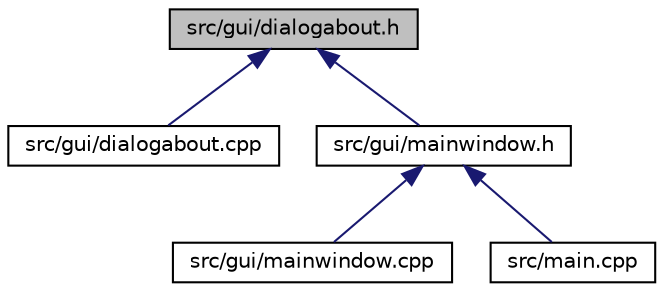 digraph "src/gui/dialogabout.h"
{
 // LATEX_PDF_SIZE
  edge [fontname="Helvetica",fontsize="10",labelfontname="Helvetica",labelfontsize="10"];
  node [fontname="Helvetica",fontsize="10",shape=record];
  Node1 [label="src/gui/dialogabout.h",height=0.2,width=0.4,color="black", fillcolor="grey75", style="filled", fontcolor="black",tooltip="Dialog to display version info."];
  Node1 -> Node2 [dir="back",color="midnightblue",fontsize="10",style="solid",fontname="Helvetica"];
  Node2 [label="src/gui/dialogabout.cpp",height=0.2,width=0.4,color="black", fillcolor="white", style="filled",URL="$dialogabout_8cpp.html",tooltip=" "];
  Node1 -> Node3 [dir="back",color="midnightblue",fontsize="10",style="solid",fontname="Helvetica"];
  Node3 [label="src/gui/mainwindow.h",height=0.2,width=0.4,color="black", fillcolor="white", style="filled",URL="$mainwindow_8h.html",tooltip="Mainwindow for the project linescaleGUI."];
  Node3 -> Node4 [dir="back",color="midnightblue",fontsize="10",style="solid",fontname="Helvetica"];
  Node4 [label="src/gui/mainwindow.cpp",height=0.2,width=0.4,color="black", fillcolor="white", style="filled",URL="$mainwindow_8cpp.html",tooltip=" "];
  Node3 -> Node5 [dir="back",color="midnightblue",fontsize="10",style="solid",fontname="Helvetica"];
  Node5 [label="src/main.cpp",height=0.2,width=0.4,color="black", fillcolor="white", style="filled",URL="$main_8cpp.html",tooltip="Main file of project linescaleGUI."];
}
